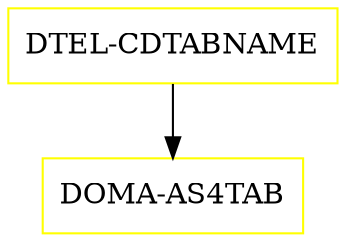 digraph G {
  "DTEL-CDTABNAME" [shape=box,color=yellow];
  "DOMA-AS4TAB" [shape=box,color=yellow,URL="./DOMA_AS4TAB.html"];
  "DTEL-CDTABNAME" -> "DOMA-AS4TAB";
}
